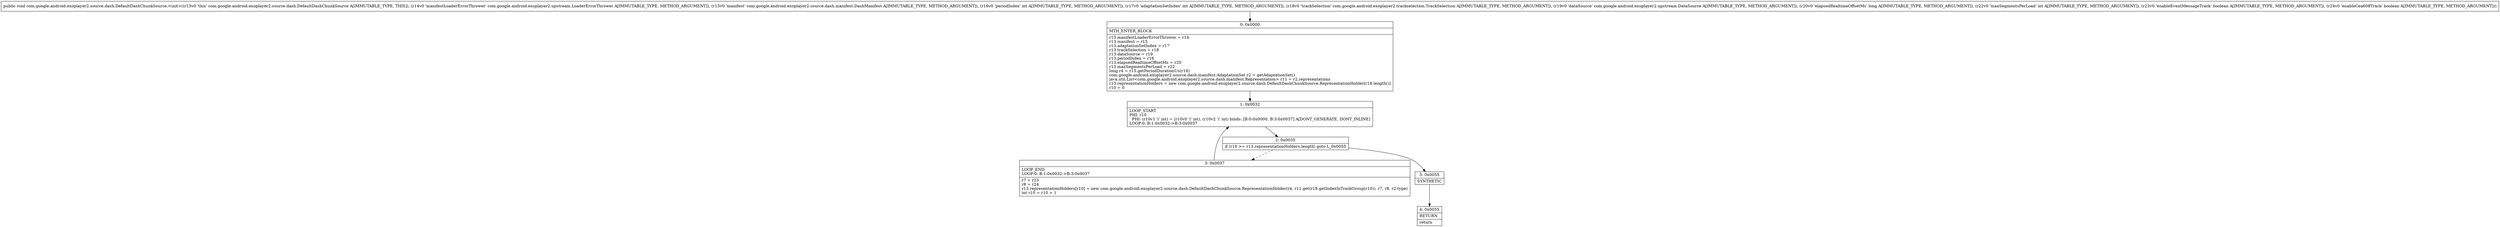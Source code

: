 digraph "CFG forcom.google.android.exoplayer2.source.dash.DefaultDashChunkSource.\<init\>(Lcom\/google\/android\/exoplayer2\/upstream\/LoaderErrorThrower;Lcom\/google\/android\/exoplayer2\/source\/dash\/manifest\/DashManifest;IILcom\/google\/android\/exoplayer2\/trackselection\/TrackSelection;Lcom\/google\/android\/exoplayer2\/upstream\/DataSource;JIZZ)V" {
Node_0 [shape=record,label="{0\:\ 0x0000|MTH_ENTER_BLOCK\l|r13.manifestLoaderErrorThrower = r14\lr13.manifest = r15\lr13.adaptationSetIndex = r17\lr13.trackSelection = r18\lr13.dataSource = r19\lr13.periodIndex = r16\lr13.elapsedRealtimeOffsetMs = r20\lr13.maxSegmentsPerLoad = r22\llong r4 = r15.getPeriodDurationUs(r16)\lcom.google.android.exoplayer2.source.dash.manifest.AdaptationSet r2 = getAdaptationSet()\ljava.util.List\<com.google.android.exoplayer2.source.dash.manifest.Representation\> r11 = r2.representations\lr13.representationHolders = new com.google.android.exoplayer2.source.dash.DefaultDashChunkSource.RepresentationHolder[r18.length()]\lr10 = 0\l}"];
Node_1 [shape=record,label="{1\:\ 0x0032|LOOP_START\lPHI: r10 \l  PHI: (r10v1 'i' int) = (r10v0 'i' int), (r10v2 'i' int) binds: [B:0:0x0000, B:3:0x0037] A[DONT_GENERATE, DONT_INLINE]\lLOOP:0: B:1:0x0032\-\>B:3:0x0037\l}"];
Node_2 [shape=record,label="{2\:\ 0x0035|if (r10 \>= r13.representationHolders.length) goto L_0x0055\l}"];
Node_3 [shape=record,label="{3\:\ 0x0037|LOOP_END\lLOOP:0: B:1:0x0032\-\>B:3:0x0037\l|r7 = r23\lr8 = r24\lr13.representationHolders[r10] = new com.google.android.exoplayer2.source.dash.DefaultDashChunkSource.RepresentationHolder(r4, r11.get(r18.getIndexInTrackGroup(r10)), r7, r8, r2.type)\lint r10 = r10 + 1\l}"];
Node_4 [shape=record,label="{4\:\ 0x0055|RETURN\l|return\l}"];
Node_5 [shape=record,label="{5\:\ 0x0055|SYNTHETIC\l}"];
MethodNode[shape=record,label="{public void com.google.android.exoplayer2.source.dash.DefaultDashChunkSource.\<init\>((r13v0 'this' com.google.android.exoplayer2.source.dash.DefaultDashChunkSource A[IMMUTABLE_TYPE, THIS]), (r14v0 'manifestLoaderErrorThrower' com.google.android.exoplayer2.upstream.LoaderErrorThrower A[IMMUTABLE_TYPE, METHOD_ARGUMENT]), (r15v0 'manifest' com.google.android.exoplayer2.source.dash.manifest.DashManifest A[IMMUTABLE_TYPE, METHOD_ARGUMENT]), (r16v0 'periodIndex' int A[IMMUTABLE_TYPE, METHOD_ARGUMENT]), (r17v0 'adaptationSetIndex' int A[IMMUTABLE_TYPE, METHOD_ARGUMENT]), (r18v0 'trackSelection' com.google.android.exoplayer2.trackselection.TrackSelection A[IMMUTABLE_TYPE, METHOD_ARGUMENT]), (r19v0 'dataSource' com.google.android.exoplayer2.upstream.DataSource A[IMMUTABLE_TYPE, METHOD_ARGUMENT]), (r20v0 'elapsedRealtimeOffsetMs' long A[IMMUTABLE_TYPE, METHOD_ARGUMENT]), (r22v0 'maxSegmentsPerLoad' int A[IMMUTABLE_TYPE, METHOD_ARGUMENT]), (r23v0 'enableEventMessageTrack' boolean A[IMMUTABLE_TYPE, METHOD_ARGUMENT]), (r24v0 'enableCea608Track' boolean A[IMMUTABLE_TYPE, METHOD_ARGUMENT])) }"];
MethodNode -> Node_0;
Node_0 -> Node_1;
Node_1 -> Node_2;
Node_2 -> Node_3[style=dashed];
Node_2 -> Node_5;
Node_3 -> Node_1;
Node_5 -> Node_4;
}

